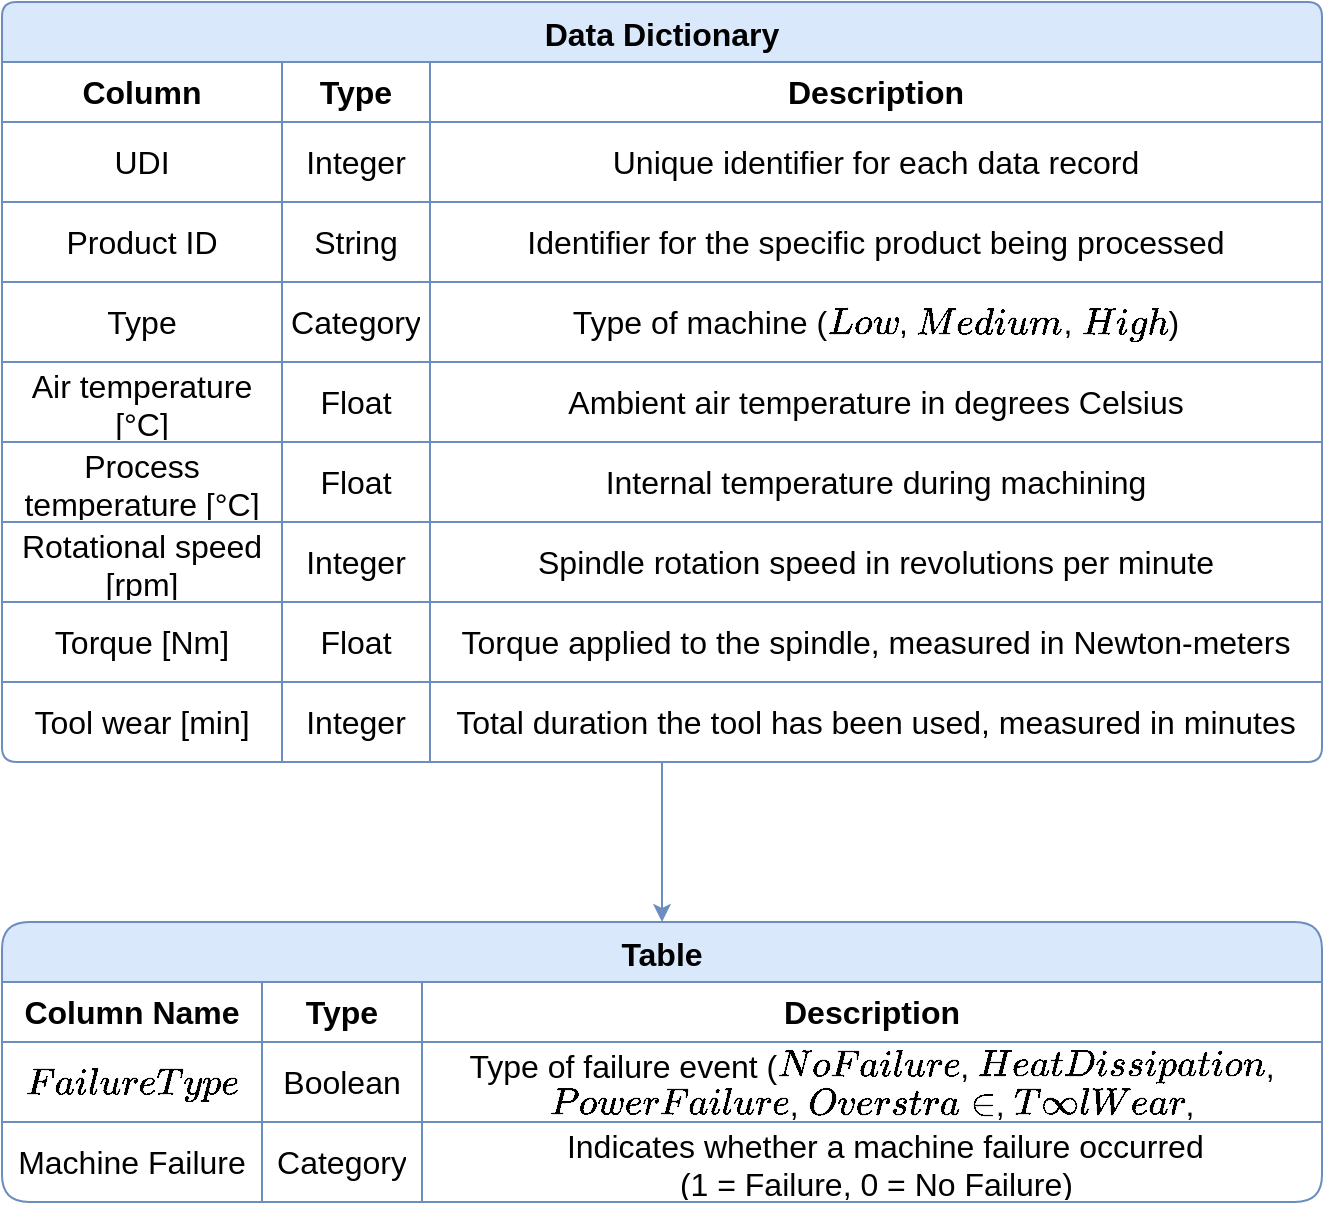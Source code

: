 <mxfile version="27.0.6">
  <diagram name="Page-1" id="v2CsFCMdesF7H1953rxB">
    <mxGraphModel dx="882" dy="437" grid="1" gridSize="10" guides="1" tooltips="1" connect="1" arrows="1" fold="1" page="1" pageScale="1" pageWidth="850" pageHeight="1100" math="0" shadow="0">
      <root>
        <mxCell id="0" />
        <mxCell id="1" parent="0" />
        <mxCell id="2XYRkLUEMQPlizlA2UG2-1" style="edgeStyle=orthogonalEdgeStyle;rounded=0;orthogonalLoop=1;jettySize=auto;html=1;fillColor=#dae8fc;strokeColor=#6c8ebf;" edge="1" parent="1" source="685odA_4j6y0BsG_PlKO-1">
          <mxGeometry relative="1" as="geometry">
            <mxPoint x="450" y="490" as="targetPoint" />
          </mxGeometry>
        </mxCell>
        <mxCell id="685odA_4j6y0BsG_PlKO-1" value="Data Dictionary" style="shape=table;startSize=30;container=1;collapsible=0;childLayout=tableLayout;strokeColor=#6c8ebf;fontSize=16;fontStyle=1;fillColor=#dae8fc;swimlaneFillColor=default;shadow=0;rounded=1;arcSize=8;perimeterSpacing=0;fillStyle=solid;" parent="1" vertex="1">
          <mxGeometry x="120" y="30" width="660" height="380" as="geometry" />
        </mxCell>
        <mxCell id="685odA_4j6y0BsG_PlKO-2" value="" style="shape=tableRow;horizontal=0;startSize=0;swimlaneHead=0;swimlaneBody=0;strokeColor=inherit;top=0;left=0;bottom=0;right=0;collapsible=0;dropTarget=0;fillColor=none;points=[[0,0.5],[1,0.5]];portConstraint=eastwest;fontSize=16;fontStyle=0;swimlaneFillColor=#000000;" parent="685odA_4j6y0BsG_PlKO-1" vertex="1">
          <mxGeometry y="30" width="660" height="30" as="geometry" />
        </mxCell>
        <mxCell id="685odA_4j6y0BsG_PlKO-3" value="&lt;b&gt;Column&lt;/b&gt;" style="shape=partialRectangle;html=1;whiteSpace=wrap;connectable=0;strokeColor=inherit;overflow=hidden;fillColor=none;top=0;left=0;bottom=0;right=0;pointerEvents=1;fontSize=16;swimlaneFillColor=#000000;" parent="685odA_4j6y0BsG_PlKO-2" vertex="1">
          <mxGeometry width="140" height="30" as="geometry">
            <mxRectangle width="140" height="30" as="alternateBounds" />
          </mxGeometry>
        </mxCell>
        <mxCell id="685odA_4j6y0BsG_PlKO-4" value="&lt;b&gt;Type&lt;/b&gt;" style="shape=partialRectangle;html=1;whiteSpace=wrap;connectable=0;strokeColor=inherit;overflow=hidden;fillColor=none;top=0;left=0;bottom=0;right=0;pointerEvents=1;fontSize=16;swimlaneFillColor=#000000;" parent="685odA_4j6y0BsG_PlKO-2" vertex="1">
          <mxGeometry x="140" width="74" height="30" as="geometry">
            <mxRectangle width="74" height="30" as="alternateBounds" />
          </mxGeometry>
        </mxCell>
        <mxCell id="685odA_4j6y0BsG_PlKO-5" value="&lt;b&gt;Description&lt;/b&gt;" style="shape=partialRectangle;html=1;whiteSpace=wrap;connectable=0;strokeColor=inherit;overflow=hidden;fillColor=none;top=0;left=0;bottom=0;right=0;pointerEvents=1;fontSize=16;swimlaneFillColor=#000000;" parent="685odA_4j6y0BsG_PlKO-2" vertex="1">
          <mxGeometry x="214" width="446" height="30" as="geometry">
            <mxRectangle width="446" height="30" as="alternateBounds" />
          </mxGeometry>
        </mxCell>
        <mxCell id="685odA_4j6y0BsG_PlKO-6" value="" style="shape=tableRow;horizontal=0;startSize=0;swimlaneHead=0;swimlaneBody=0;strokeColor=inherit;top=0;left=0;bottom=0;right=0;collapsible=0;dropTarget=0;fillColor=none;points=[[0,0.5],[1,0.5]];portConstraint=eastwest;fontSize=16;swimlaneFillColor=#000000;" parent="685odA_4j6y0BsG_PlKO-1" vertex="1">
          <mxGeometry y="60" width="660" height="40" as="geometry" />
        </mxCell>
        <mxCell id="685odA_4j6y0BsG_PlKO-7" value="UDI" style="shape=partialRectangle;html=1;whiteSpace=wrap;connectable=0;strokeColor=inherit;overflow=hidden;fillColor=none;top=0;left=0;bottom=0;right=0;pointerEvents=1;fontSize=16;swimlaneFillColor=#000000;" parent="685odA_4j6y0BsG_PlKO-6" vertex="1">
          <mxGeometry width="140" height="40" as="geometry">
            <mxRectangle width="140" height="40" as="alternateBounds" />
          </mxGeometry>
        </mxCell>
        <mxCell id="685odA_4j6y0BsG_PlKO-8" value="Integer" style="shape=partialRectangle;html=1;whiteSpace=wrap;connectable=0;strokeColor=inherit;overflow=hidden;fillColor=none;top=0;left=0;bottom=0;right=0;pointerEvents=1;fontSize=16;swimlaneFillColor=#000000;" parent="685odA_4j6y0BsG_PlKO-6" vertex="1">
          <mxGeometry x="140" width="74" height="40" as="geometry">
            <mxRectangle width="74" height="40" as="alternateBounds" />
          </mxGeometry>
        </mxCell>
        <mxCell id="685odA_4j6y0BsG_PlKO-9" value="Unique identifier for each data record" style="shape=partialRectangle;html=1;whiteSpace=wrap;connectable=0;strokeColor=inherit;overflow=hidden;fillColor=none;top=0;left=0;bottom=0;right=0;pointerEvents=1;fontSize=16;swimlaneFillColor=#000000;" parent="685odA_4j6y0BsG_PlKO-6" vertex="1">
          <mxGeometry x="214" width="446" height="40" as="geometry">
            <mxRectangle width="446" height="40" as="alternateBounds" />
          </mxGeometry>
        </mxCell>
        <mxCell id="685odA_4j6y0BsG_PlKO-10" value="" style="shape=tableRow;horizontal=0;startSize=0;swimlaneHead=0;swimlaneBody=0;strokeColor=inherit;top=0;left=0;bottom=0;right=0;collapsible=0;dropTarget=0;fillColor=none;points=[[0,0.5],[1,0.5]];portConstraint=eastwest;fontSize=16;swimlaneFillColor=#000000;" parent="685odA_4j6y0BsG_PlKO-1" vertex="1">
          <mxGeometry y="100" width="660" height="40" as="geometry" />
        </mxCell>
        <mxCell id="685odA_4j6y0BsG_PlKO-11" value="Product ID" style="shape=partialRectangle;html=1;whiteSpace=wrap;connectable=0;strokeColor=inherit;overflow=hidden;fillColor=none;top=0;left=0;bottom=0;right=0;pointerEvents=1;fontSize=16;swimlaneFillColor=#000000;" parent="685odA_4j6y0BsG_PlKO-10" vertex="1">
          <mxGeometry width="140" height="40" as="geometry">
            <mxRectangle width="140" height="40" as="alternateBounds" />
          </mxGeometry>
        </mxCell>
        <mxCell id="685odA_4j6y0BsG_PlKO-12" value="String" style="shape=partialRectangle;html=1;whiteSpace=wrap;connectable=0;strokeColor=inherit;overflow=hidden;fillColor=none;top=0;left=0;bottom=0;right=0;pointerEvents=1;fontSize=16;swimlaneFillColor=#000000;" parent="685odA_4j6y0BsG_PlKO-10" vertex="1">
          <mxGeometry x="140" width="74" height="40" as="geometry">
            <mxRectangle width="74" height="40" as="alternateBounds" />
          </mxGeometry>
        </mxCell>
        <mxCell id="685odA_4j6y0BsG_PlKO-13" value="Identifier for the specific product being processed" style="shape=partialRectangle;html=1;whiteSpace=wrap;connectable=0;strokeColor=inherit;overflow=hidden;fillColor=none;top=0;left=0;bottom=0;right=0;pointerEvents=1;fontSize=16;swimlaneFillColor=#000000;" parent="685odA_4j6y0BsG_PlKO-10" vertex="1">
          <mxGeometry x="214" width="446" height="40" as="geometry">
            <mxRectangle width="446" height="40" as="alternateBounds" />
          </mxGeometry>
        </mxCell>
        <mxCell id="685odA_4j6y0BsG_PlKO-18" style="shape=tableRow;horizontal=0;startSize=0;swimlaneHead=0;swimlaneBody=0;strokeColor=inherit;top=0;left=0;bottom=0;right=0;collapsible=0;dropTarget=0;fillColor=none;points=[[0,0.5],[1,0.5]];portConstraint=eastwest;fontSize=16;swimlaneFillColor=#000000;" parent="685odA_4j6y0BsG_PlKO-1" vertex="1">
          <mxGeometry y="140" width="660" height="40" as="geometry" />
        </mxCell>
        <mxCell id="685odA_4j6y0BsG_PlKO-19" value="Type" style="shape=partialRectangle;html=1;whiteSpace=wrap;connectable=0;strokeColor=inherit;overflow=hidden;fillColor=none;top=0;left=0;bottom=0;right=0;pointerEvents=1;fontSize=16;swimlaneFillColor=#000000;" parent="685odA_4j6y0BsG_PlKO-18" vertex="1">
          <mxGeometry width="140" height="40" as="geometry">
            <mxRectangle width="140" height="40" as="alternateBounds" />
          </mxGeometry>
        </mxCell>
        <mxCell id="685odA_4j6y0BsG_PlKO-20" value="Category" style="shape=partialRectangle;html=1;whiteSpace=wrap;connectable=0;strokeColor=inherit;overflow=hidden;fillColor=none;top=0;left=0;bottom=0;right=0;pointerEvents=1;fontSize=16;swimlaneFillColor=#000000;" parent="685odA_4j6y0BsG_PlKO-18" vertex="1">
          <mxGeometry x="140" width="74" height="40" as="geometry">
            <mxRectangle width="74" height="40" as="alternateBounds" />
          </mxGeometry>
        </mxCell>
        <mxCell id="685odA_4j6y0BsG_PlKO-21" value="Type of machine (`Low`, `Medium`, `High`)" style="shape=partialRectangle;html=1;whiteSpace=wrap;connectable=0;strokeColor=inherit;overflow=hidden;fillColor=none;top=0;left=0;bottom=0;right=0;pointerEvents=1;fontSize=16;swimlaneFillColor=#000000;" parent="685odA_4j6y0BsG_PlKO-18" vertex="1">
          <mxGeometry x="214" width="446" height="40" as="geometry">
            <mxRectangle width="446" height="40" as="alternateBounds" />
          </mxGeometry>
        </mxCell>
        <mxCell id="685odA_4j6y0BsG_PlKO-14" style="shape=tableRow;horizontal=0;startSize=0;swimlaneHead=0;swimlaneBody=0;strokeColor=inherit;top=0;left=0;bottom=0;right=0;collapsible=0;dropTarget=0;fillColor=none;points=[[0,0.5],[1,0.5]];portConstraint=eastwest;fontSize=16;swimlaneFillColor=#000000;" parent="685odA_4j6y0BsG_PlKO-1" vertex="1">
          <mxGeometry y="180" width="660" height="40" as="geometry" />
        </mxCell>
        <mxCell id="685odA_4j6y0BsG_PlKO-15" value="Air temperature [°C]" style="shape=partialRectangle;html=1;whiteSpace=wrap;connectable=0;strokeColor=inherit;overflow=hidden;fillColor=none;top=0;left=0;bottom=0;right=0;pointerEvents=1;fontSize=16;swimlaneFillColor=#000000;" parent="685odA_4j6y0BsG_PlKO-14" vertex="1">
          <mxGeometry width="140" height="40" as="geometry">
            <mxRectangle width="140" height="40" as="alternateBounds" />
          </mxGeometry>
        </mxCell>
        <mxCell id="685odA_4j6y0BsG_PlKO-16" value="Float" style="shape=partialRectangle;html=1;whiteSpace=wrap;connectable=0;strokeColor=inherit;overflow=hidden;fillColor=none;top=0;left=0;bottom=0;right=0;pointerEvents=1;fontSize=16;swimlaneFillColor=#000000;" parent="685odA_4j6y0BsG_PlKO-14" vertex="1">
          <mxGeometry x="140" width="74" height="40" as="geometry">
            <mxRectangle width="74" height="40" as="alternateBounds" />
          </mxGeometry>
        </mxCell>
        <mxCell id="685odA_4j6y0BsG_PlKO-17" value="Ambient air temperature in degrees Celsius" style="shape=partialRectangle;html=1;whiteSpace=wrap;connectable=0;strokeColor=inherit;overflow=hidden;fillColor=none;top=0;left=0;bottom=0;right=0;pointerEvents=1;fontSize=16;swimlaneFillColor=#000000;" parent="685odA_4j6y0BsG_PlKO-14" vertex="1">
          <mxGeometry x="214" width="446" height="40" as="geometry">
            <mxRectangle width="446" height="40" as="alternateBounds" />
          </mxGeometry>
        </mxCell>
        <mxCell id="685odA_4j6y0BsG_PlKO-26" style="shape=tableRow;horizontal=0;startSize=0;swimlaneHead=0;swimlaneBody=0;strokeColor=inherit;top=0;left=0;bottom=0;right=0;collapsible=0;dropTarget=0;fillColor=none;points=[[0,0.5],[1,0.5]];portConstraint=eastwest;fontSize=16;swimlaneFillColor=#000000;" parent="685odA_4j6y0BsG_PlKO-1" vertex="1">
          <mxGeometry y="220" width="660" height="40" as="geometry" />
        </mxCell>
        <mxCell id="685odA_4j6y0BsG_PlKO-27" value="Process temperature [°C]" style="shape=partialRectangle;html=1;whiteSpace=wrap;connectable=0;strokeColor=inherit;overflow=hidden;fillColor=none;top=0;left=0;bottom=0;right=0;pointerEvents=1;fontSize=16;swimlaneFillColor=#000000;" parent="685odA_4j6y0BsG_PlKO-26" vertex="1">
          <mxGeometry width="140" height="40" as="geometry">
            <mxRectangle width="140" height="40" as="alternateBounds" />
          </mxGeometry>
        </mxCell>
        <mxCell id="685odA_4j6y0BsG_PlKO-28" value="Float" style="shape=partialRectangle;html=1;whiteSpace=wrap;connectable=0;strokeColor=inherit;overflow=hidden;fillColor=none;top=0;left=0;bottom=0;right=0;pointerEvents=1;fontSize=16;swimlaneFillColor=#000000;" parent="685odA_4j6y0BsG_PlKO-26" vertex="1">
          <mxGeometry x="140" width="74" height="40" as="geometry">
            <mxRectangle width="74" height="40" as="alternateBounds" />
          </mxGeometry>
        </mxCell>
        <mxCell id="685odA_4j6y0BsG_PlKO-29" value="Internal temperature during machining" style="shape=partialRectangle;html=1;whiteSpace=wrap;connectable=0;strokeColor=inherit;overflow=hidden;fillColor=none;top=0;left=0;bottom=0;right=0;pointerEvents=1;fontSize=16;swimlaneFillColor=#000000;" parent="685odA_4j6y0BsG_PlKO-26" vertex="1">
          <mxGeometry x="214" width="446" height="40" as="geometry">
            <mxRectangle width="446" height="40" as="alternateBounds" />
          </mxGeometry>
        </mxCell>
        <mxCell id="685odA_4j6y0BsG_PlKO-22" style="shape=tableRow;horizontal=0;startSize=0;swimlaneHead=0;swimlaneBody=0;strokeColor=inherit;top=0;left=0;bottom=0;right=0;collapsible=0;dropTarget=0;fillColor=none;points=[[0,0.5],[1,0.5]];portConstraint=eastwest;fontSize=16;swimlaneFillColor=#000000;" parent="685odA_4j6y0BsG_PlKO-1" vertex="1">
          <mxGeometry y="260" width="660" height="40" as="geometry" />
        </mxCell>
        <mxCell id="685odA_4j6y0BsG_PlKO-23" value="Rotational speed [rpm]" style="shape=partialRectangle;html=1;whiteSpace=wrap;connectable=0;strokeColor=inherit;overflow=hidden;fillColor=none;top=0;left=0;bottom=0;right=0;pointerEvents=1;fontSize=16;swimlaneFillColor=#000000;" parent="685odA_4j6y0BsG_PlKO-22" vertex="1">
          <mxGeometry width="140" height="40" as="geometry">
            <mxRectangle width="140" height="40" as="alternateBounds" />
          </mxGeometry>
        </mxCell>
        <mxCell id="685odA_4j6y0BsG_PlKO-24" value="Integer" style="shape=partialRectangle;html=1;whiteSpace=wrap;connectable=0;strokeColor=inherit;overflow=hidden;fillColor=none;top=0;left=0;bottom=0;right=0;pointerEvents=1;fontSize=16;swimlaneFillColor=#000000;" parent="685odA_4j6y0BsG_PlKO-22" vertex="1">
          <mxGeometry x="140" width="74" height="40" as="geometry">
            <mxRectangle width="74" height="40" as="alternateBounds" />
          </mxGeometry>
        </mxCell>
        <mxCell id="685odA_4j6y0BsG_PlKO-25" value="Spindle rotation speed in revolutions per minute" style="shape=partialRectangle;html=1;whiteSpace=wrap;connectable=0;strokeColor=inherit;overflow=hidden;fillColor=none;top=0;left=0;bottom=0;right=0;pointerEvents=1;fontSize=16;swimlaneFillColor=#000000;" parent="685odA_4j6y0BsG_PlKO-22" vertex="1">
          <mxGeometry x="214" width="446" height="40" as="geometry">
            <mxRectangle width="446" height="40" as="alternateBounds" />
          </mxGeometry>
        </mxCell>
        <mxCell id="685odA_4j6y0BsG_PlKO-32" style="shape=tableRow;horizontal=0;startSize=0;swimlaneHead=0;swimlaneBody=0;strokeColor=inherit;top=0;left=0;bottom=0;right=0;collapsible=0;dropTarget=0;fillColor=none;points=[[0,0.5],[1,0.5]];portConstraint=eastwest;fontSize=16;swimlaneFillColor=#000000;" parent="685odA_4j6y0BsG_PlKO-1" vertex="1">
          <mxGeometry y="300" width="660" height="40" as="geometry" />
        </mxCell>
        <mxCell id="685odA_4j6y0BsG_PlKO-33" value="Torque [Nm]" style="shape=partialRectangle;html=1;whiteSpace=wrap;connectable=0;strokeColor=inherit;overflow=hidden;fillColor=none;top=0;left=0;bottom=0;right=0;pointerEvents=1;fontSize=16;swimlaneFillColor=#000000;" parent="685odA_4j6y0BsG_PlKO-32" vertex="1">
          <mxGeometry width="140" height="40" as="geometry">
            <mxRectangle width="140" height="40" as="alternateBounds" />
          </mxGeometry>
        </mxCell>
        <mxCell id="685odA_4j6y0BsG_PlKO-34" value="Float" style="shape=partialRectangle;html=1;whiteSpace=wrap;connectable=0;strokeColor=inherit;overflow=hidden;fillColor=none;top=0;left=0;bottom=0;right=0;pointerEvents=1;fontSize=16;swimlaneFillColor=#000000;" parent="685odA_4j6y0BsG_PlKO-32" vertex="1">
          <mxGeometry x="140" width="74" height="40" as="geometry">
            <mxRectangle width="74" height="40" as="alternateBounds" />
          </mxGeometry>
        </mxCell>
        <mxCell id="685odA_4j6y0BsG_PlKO-35" value="Torque applied to the spindle, measured in Newton-meters" style="shape=partialRectangle;html=1;whiteSpace=wrap;connectable=0;strokeColor=inherit;overflow=hidden;fillColor=none;top=0;left=0;bottom=0;right=0;pointerEvents=1;fontSize=16;swimlaneFillColor=#000000;" parent="685odA_4j6y0BsG_PlKO-32" vertex="1">
          <mxGeometry x="214" width="446" height="40" as="geometry">
            <mxRectangle width="446" height="40" as="alternateBounds" />
          </mxGeometry>
        </mxCell>
        <mxCell id="685odA_4j6y0BsG_PlKO-36" style="shape=tableRow;horizontal=0;startSize=0;swimlaneHead=0;swimlaneBody=0;strokeColor=inherit;top=0;left=0;bottom=0;right=0;collapsible=0;dropTarget=0;fillColor=none;points=[[0,0.5],[1,0.5]];portConstraint=eastwest;fontSize=16;swimlaneFillColor=#000000;" parent="685odA_4j6y0BsG_PlKO-1" vertex="1">
          <mxGeometry y="340" width="660" height="40" as="geometry" />
        </mxCell>
        <mxCell id="685odA_4j6y0BsG_PlKO-37" value="Tool wear [min]" style="shape=partialRectangle;html=1;whiteSpace=wrap;connectable=0;strokeColor=inherit;overflow=hidden;fillColor=none;top=0;left=0;bottom=0;right=0;pointerEvents=1;fontSize=16;swimlaneFillColor=#000000;" parent="685odA_4j6y0BsG_PlKO-36" vertex="1">
          <mxGeometry width="140" height="40" as="geometry">
            <mxRectangle width="140" height="40" as="alternateBounds" />
          </mxGeometry>
        </mxCell>
        <mxCell id="685odA_4j6y0BsG_PlKO-38" value="Integer" style="shape=partialRectangle;html=1;whiteSpace=wrap;connectable=0;strokeColor=inherit;overflow=hidden;fillColor=none;top=0;left=0;bottom=0;right=0;pointerEvents=1;fontSize=16;swimlaneFillColor=#000000;" parent="685odA_4j6y0BsG_PlKO-36" vertex="1">
          <mxGeometry x="140" width="74" height="40" as="geometry">
            <mxRectangle width="74" height="40" as="alternateBounds" />
          </mxGeometry>
        </mxCell>
        <mxCell id="685odA_4j6y0BsG_PlKO-39" value="Total duration the tool has been used, measured in minutes" style="shape=partialRectangle;html=1;whiteSpace=wrap;connectable=0;strokeColor=inherit;overflow=hidden;fillColor=none;top=0;left=0;bottom=0;right=0;pointerEvents=1;fontSize=16;swimlaneFillColor=#000000;" parent="685odA_4j6y0BsG_PlKO-36" vertex="1">
          <mxGeometry x="214" width="446" height="40" as="geometry">
            <mxRectangle width="446" height="40" as="alternateBounds" />
          </mxGeometry>
        </mxCell>
        <mxCell id="2XYRkLUEMQPlizlA2UG2-2" value="Table" style="shape=table;startSize=30;container=1;collapsible=0;childLayout=tableLayout;strokeColor=#6c8ebf;fontSize=16;fillColor=#dae8fc;fontStyle=1;swimlaneFillColor=default;rounded=1;swimlaneLine=1;" vertex="1" parent="1">
          <mxGeometry x="120" y="490" width="660" height="140" as="geometry" />
        </mxCell>
        <mxCell id="2XYRkLUEMQPlizlA2UG2-3" value="" style="shape=tableRow;horizontal=0;startSize=0;swimlaneHead=0;swimlaneBody=0;strokeColor=inherit;top=0;left=0;bottom=0;right=0;collapsible=0;dropTarget=0;fillColor=none;points=[[0,0.5],[1,0.5]];portConstraint=eastwest;fontSize=16;" vertex="1" parent="2XYRkLUEMQPlizlA2UG2-2">
          <mxGeometry y="30" width="660" height="30" as="geometry" />
        </mxCell>
        <mxCell id="2XYRkLUEMQPlizlA2UG2-4" value="Column Name" style="shape=partialRectangle;html=1;whiteSpace=wrap;connectable=0;strokeColor=inherit;overflow=hidden;fillColor=none;top=0;left=0;bottom=0;right=0;pointerEvents=1;fontSize=16;fontStyle=1" vertex="1" parent="2XYRkLUEMQPlizlA2UG2-3">
          <mxGeometry width="130" height="30" as="geometry">
            <mxRectangle width="130" height="30" as="alternateBounds" />
          </mxGeometry>
        </mxCell>
        <mxCell id="2XYRkLUEMQPlizlA2UG2-5" value="Type" style="shape=partialRectangle;html=1;whiteSpace=wrap;connectable=0;strokeColor=inherit;overflow=hidden;fillColor=none;top=0;left=0;bottom=0;right=0;pointerEvents=1;fontSize=16;fontStyle=1" vertex="1" parent="2XYRkLUEMQPlizlA2UG2-3">
          <mxGeometry x="130" width="80" height="30" as="geometry">
            <mxRectangle width="80" height="30" as="alternateBounds" />
          </mxGeometry>
        </mxCell>
        <mxCell id="2XYRkLUEMQPlizlA2UG2-6" value="Description" style="shape=partialRectangle;html=1;whiteSpace=wrap;connectable=0;strokeColor=inherit;overflow=hidden;fillColor=none;top=0;left=0;bottom=0;right=0;pointerEvents=1;fontSize=16;fontStyle=1" vertex="1" parent="2XYRkLUEMQPlizlA2UG2-3">
          <mxGeometry x="210" width="450" height="30" as="geometry">
            <mxRectangle width="450" height="30" as="alternateBounds" />
          </mxGeometry>
        </mxCell>
        <mxCell id="2XYRkLUEMQPlizlA2UG2-7" value="" style="shape=tableRow;horizontal=0;startSize=0;swimlaneHead=0;swimlaneBody=0;strokeColor=inherit;top=0;left=0;bottom=0;right=0;collapsible=0;dropTarget=0;fillColor=none;points=[[0,0.5],[1,0.5]];portConstraint=eastwest;fontSize=16;" vertex="1" parent="2XYRkLUEMQPlizlA2UG2-2">
          <mxGeometry y="60" width="660" height="40" as="geometry" />
        </mxCell>
        <mxCell id="2XYRkLUEMQPlizlA2UG2-8" value="`Failure Type`" style="shape=partialRectangle;html=1;whiteSpace=wrap;connectable=0;strokeColor=inherit;overflow=hidden;fillColor=none;top=0;left=0;bottom=0;right=0;pointerEvents=1;fontSize=16;" vertex="1" parent="2XYRkLUEMQPlizlA2UG2-7">
          <mxGeometry width="130" height="40" as="geometry">
            <mxRectangle width="130" height="40" as="alternateBounds" />
          </mxGeometry>
        </mxCell>
        <mxCell id="2XYRkLUEMQPlizlA2UG2-9" value="Boolean" style="shape=partialRectangle;html=1;whiteSpace=wrap;connectable=0;strokeColor=inherit;overflow=hidden;fillColor=none;top=0;left=0;bottom=0;right=0;pointerEvents=1;fontSize=16;" vertex="1" parent="2XYRkLUEMQPlizlA2UG2-7">
          <mxGeometry x="130" width="80" height="40" as="geometry">
            <mxRectangle width="80" height="40" as="alternateBounds" />
          </mxGeometry>
        </mxCell>
        <mxCell id="2XYRkLUEMQPlizlA2UG2-10" value="Type of failure event (`No Failure`, `Heat Dissipation`, `Power Failure`, `Overstrain`, `Tool Wear`, `Random Failures`)" style="shape=partialRectangle;html=1;whiteSpace=wrap;connectable=0;strokeColor=inherit;overflow=hidden;fillColor=none;top=0;left=0;bottom=0;right=0;pointerEvents=1;fontSize=16;labelBackgroundColor=none;" vertex="1" parent="2XYRkLUEMQPlizlA2UG2-7">
          <mxGeometry x="210" width="450" height="40" as="geometry">
            <mxRectangle width="450" height="40" as="alternateBounds" />
          </mxGeometry>
        </mxCell>
        <mxCell id="2XYRkLUEMQPlizlA2UG2-11" value="" style="shape=tableRow;horizontal=0;startSize=0;swimlaneHead=0;swimlaneBody=0;strokeColor=inherit;top=0;left=0;bottom=0;right=0;collapsible=0;dropTarget=0;fillColor=none;points=[[0,0.5],[1,0.5]];portConstraint=eastwest;fontSize=16;" vertex="1" parent="2XYRkLUEMQPlizlA2UG2-2">
          <mxGeometry y="100" width="660" height="40" as="geometry" />
        </mxCell>
        <mxCell id="2XYRkLUEMQPlizlA2UG2-12" value="Machine Failure" style="shape=partialRectangle;html=1;whiteSpace=wrap;connectable=0;strokeColor=inherit;overflow=hidden;fillColor=none;top=0;left=0;bottom=0;right=0;pointerEvents=1;fontSize=16;" vertex="1" parent="2XYRkLUEMQPlizlA2UG2-11">
          <mxGeometry width="130" height="40" as="geometry">
            <mxRectangle width="130" height="40" as="alternateBounds" />
          </mxGeometry>
        </mxCell>
        <mxCell id="2XYRkLUEMQPlizlA2UG2-13" value="Category" style="shape=partialRectangle;html=1;whiteSpace=wrap;connectable=0;strokeColor=inherit;overflow=hidden;fillColor=none;top=0;left=0;bottom=0;right=0;pointerEvents=1;fontSize=16;" vertex="1" parent="2XYRkLUEMQPlizlA2UG2-11">
          <mxGeometry x="130" width="80" height="40" as="geometry">
            <mxRectangle width="80" height="40" as="alternateBounds" />
          </mxGeometry>
        </mxCell>
        <mxCell id="2XYRkLUEMQPlizlA2UG2-14" value="&amp;nbsp; &amp;nbsp;Indicates whether a machine failure occurred&lt;div&gt;&amp;nbsp;(1 = Failure, 0 = No Failure)&lt;/div&gt;" style="shape=partialRectangle;html=1;whiteSpace=wrap;connectable=0;strokeColor=inherit;overflow=hidden;fillColor=none;top=0;left=0;bottom=0;right=0;pointerEvents=1;fontSize=16;" vertex="1" parent="2XYRkLUEMQPlizlA2UG2-11">
          <mxGeometry x="210" width="450" height="40" as="geometry">
            <mxRectangle width="450" height="40" as="alternateBounds" />
          </mxGeometry>
        </mxCell>
      </root>
    </mxGraphModel>
  </diagram>
</mxfile>
